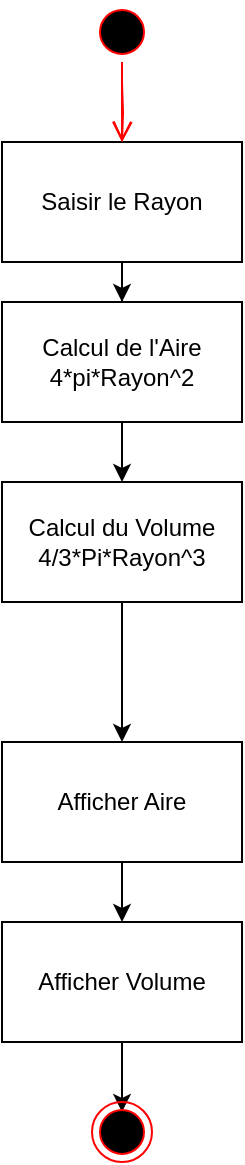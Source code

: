 <mxfile version="21.5.0" type="device">
  <diagram name="Page-1" id="v_aJZRMUEt9GA8tY_2jx">
    <mxGraphModel dx="1098" dy="828" grid="1" gridSize="10" guides="1" tooltips="1" connect="1" arrows="1" fold="1" page="1" pageScale="1" pageWidth="827" pageHeight="1169" math="0" shadow="0">
      <root>
        <mxCell id="0" />
        <mxCell id="1" parent="0" />
        <mxCell id="Y-lHF1l6T96z4BVPMQay-1" value="" style="edgeStyle=orthogonalEdgeStyle;rounded=0;orthogonalLoop=1;jettySize=auto;html=1;" edge="1" parent="1" source="Y-lHF1l6T96z4BVPMQay-2" target="Y-lHF1l6T96z4BVPMQay-4">
          <mxGeometry relative="1" as="geometry" />
        </mxCell>
        <mxCell id="Y-lHF1l6T96z4BVPMQay-2" value="Saisir le Rayon" style="rounded=0;whiteSpace=wrap;html=1;" vertex="1" parent="1">
          <mxGeometry x="80" y="80" width="120" height="60" as="geometry" />
        </mxCell>
        <mxCell id="Y-lHF1l6T96z4BVPMQay-3" value="" style="edgeStyle=orthogonalEdgeStyle;rounded=0;orthogonalLoop=1;jettySize=auto;html=1;" edge="1" parent="1" source="Y-lHF1l6T96z4BVPMQay-4" target="Y-lHF1l6T96z4BVPMQay-6">
          <mxGeometry relative="1" as="geometry" />
        </mxCell>
        <mxCell id="Y-lHF1l6T96z4BVPMQay-4" value="Calcul de l&#39;Aire 4*pi*Rayon^2" style="rounded=0;whiteSpace=wrap;html=1;" vertex="1" parent="1">
          <mxGeometry x="80" y="160" width="120" height="60" as="geometry" />
        </mxCell>
        <mxCell id="Y-lHF1l6T96z4BVPMQay-5" value="" style="edgeStyle=orthogonalEdgeStyle;rounded=0;orthogonalLoop=1;jettySize=auto;html=1;" edge="1" parent="1" source="Y-lHF1l6T96z4BVPMQay-6" target="Y-lHF1l6T96z4BVPMQay-9">
          <mxGeometry relative="1" as="geometry" />
        </mxCell>
        <mxCell id="Y-lHF1l6T96z4BVPMQay-6" value="Calcul du Volume&lt;br&gt;4/3*Pi*Rayon^3" style="rounded=0;whiteSpace=wrap;html=1;" vertex="1" parent="1">
          <mxGeometry x="80" y="250" width="120" height="60" as="geometry" />
        </mxCell>
        <mxCell id="Y-lHF1l6T96z4BVPMQay-7" value="" style="edgeStyle=orthogonalEdgeStyle;html=1;verticalAlign=bottom;endArrow=open;endSize=8;strokeColor=#ff0000;rounded=0;entryX=0.5;entryY=0;entryDx=0;entryDy=0;" edge="1" parent="1" target="Y-lHF1l6T96z4BVPMQay-2">
          <mxGeometry relative="1" as="geometry">
            <mxPoint x="150" y="80" as="targetPoint" />
            <mxPoint x="140" y="50" as="sourcePoint" />
          </mxGeometry>
        </mxCell>
        <mxCell id="Y-lHF1l6T96z4BVPMQay-8" value="" style="edgeStyle=orthogonalEdgeStyle;rounded=0;orthogonalLoop=1;jettySize=auto;html=1;" edge="1" parent="1" source="Y-lHF1l6T96z4BVPMQay-9" target="Y-lHF1l6T96z4BVPMQay-11">
          <mxGeometry relative="1" as="geometry" />
        </mxCell>
        <mxCell id="Y-lHF1l6T96z4BVPMQay-9" value="Afficher Aire" style="rounded=0;whiteSpace=wrap;html=1;" vertex="1" parent="1">
          <mxGeometry x="80" y="380" width="120" height="60" as="geometry" />
        </mxCell>
        <mxCell id="Y-lHF1l6T96z4BVPMQay-10" value="" style="edgeStyle=orthogonalEdgeStyle;rounded=0;orthogonalLoop=1;jettySize=auto;html=1;" edge="1" parent="1" source="Y-lHF1l6T96z4BVPMQay-11">
          <mxGeometry relative="1" as="geometry">
            <mxPoint x="140" y="565" as="targetPoint" />
          </mxGeometry>
        </mxCell>
        <mxCell id="Y-lHF1l6T96z4BVPMQay-11" value="Afficher Volume" style="rounded=0;whiteSpace=wrap;html=1;" vertex="1" parent="1">
          <mxGeometry x="80" y="470" width="120" height="60" as="geometry" />
        </mxCell>
        <mxCell id="Y-lHF1l6T96z4BVPMQay-12" value="" style="ellipse;html=1;shape=endState;fillColor=#000000;strokeColor=#ff0000;" vertex="1" parent="1">
          <mxGeometry x="125" y="560" width="30" height="30" as="geometry" />
        </mxCell>
        <mxCell id="Y-lHF1l6T96z4BVPMQay-13" value="" style="ellipse;html=1;shape=startState;fillColor=#000000;strokeColor=#ff0000;" vertex="1" parent="1">
          <mxGeometry x="125" y="10" width="30" height="30" as="geometry" />
        </mxCell>
        <mxCell id="Y-lHF1l6T96z4BVPMQay-14" value="" style="edgeStyle=orthogonalEdgeStyle;html=1;verticalAlign=bottom;endArrow=open;endSize=8;strokeColor=#ff0000;rounded=0;entryX=0.5;entryY=0;entryDx=0;entryDy=0;" edge="1" source="Y-lHF1l6T96z4BVPMQay-13" parent="1" target="Y-lHF1l6T96z4BVPMQay-2">
          <mxGeometry relative="1" as="geometry">
            <mxPoint x="140" y="100" as="targetPoint" />
          </mxGeometry>
        </mxCell>
      </root>
    </mxGraphModel>
  </diagram>
</mxfile>
